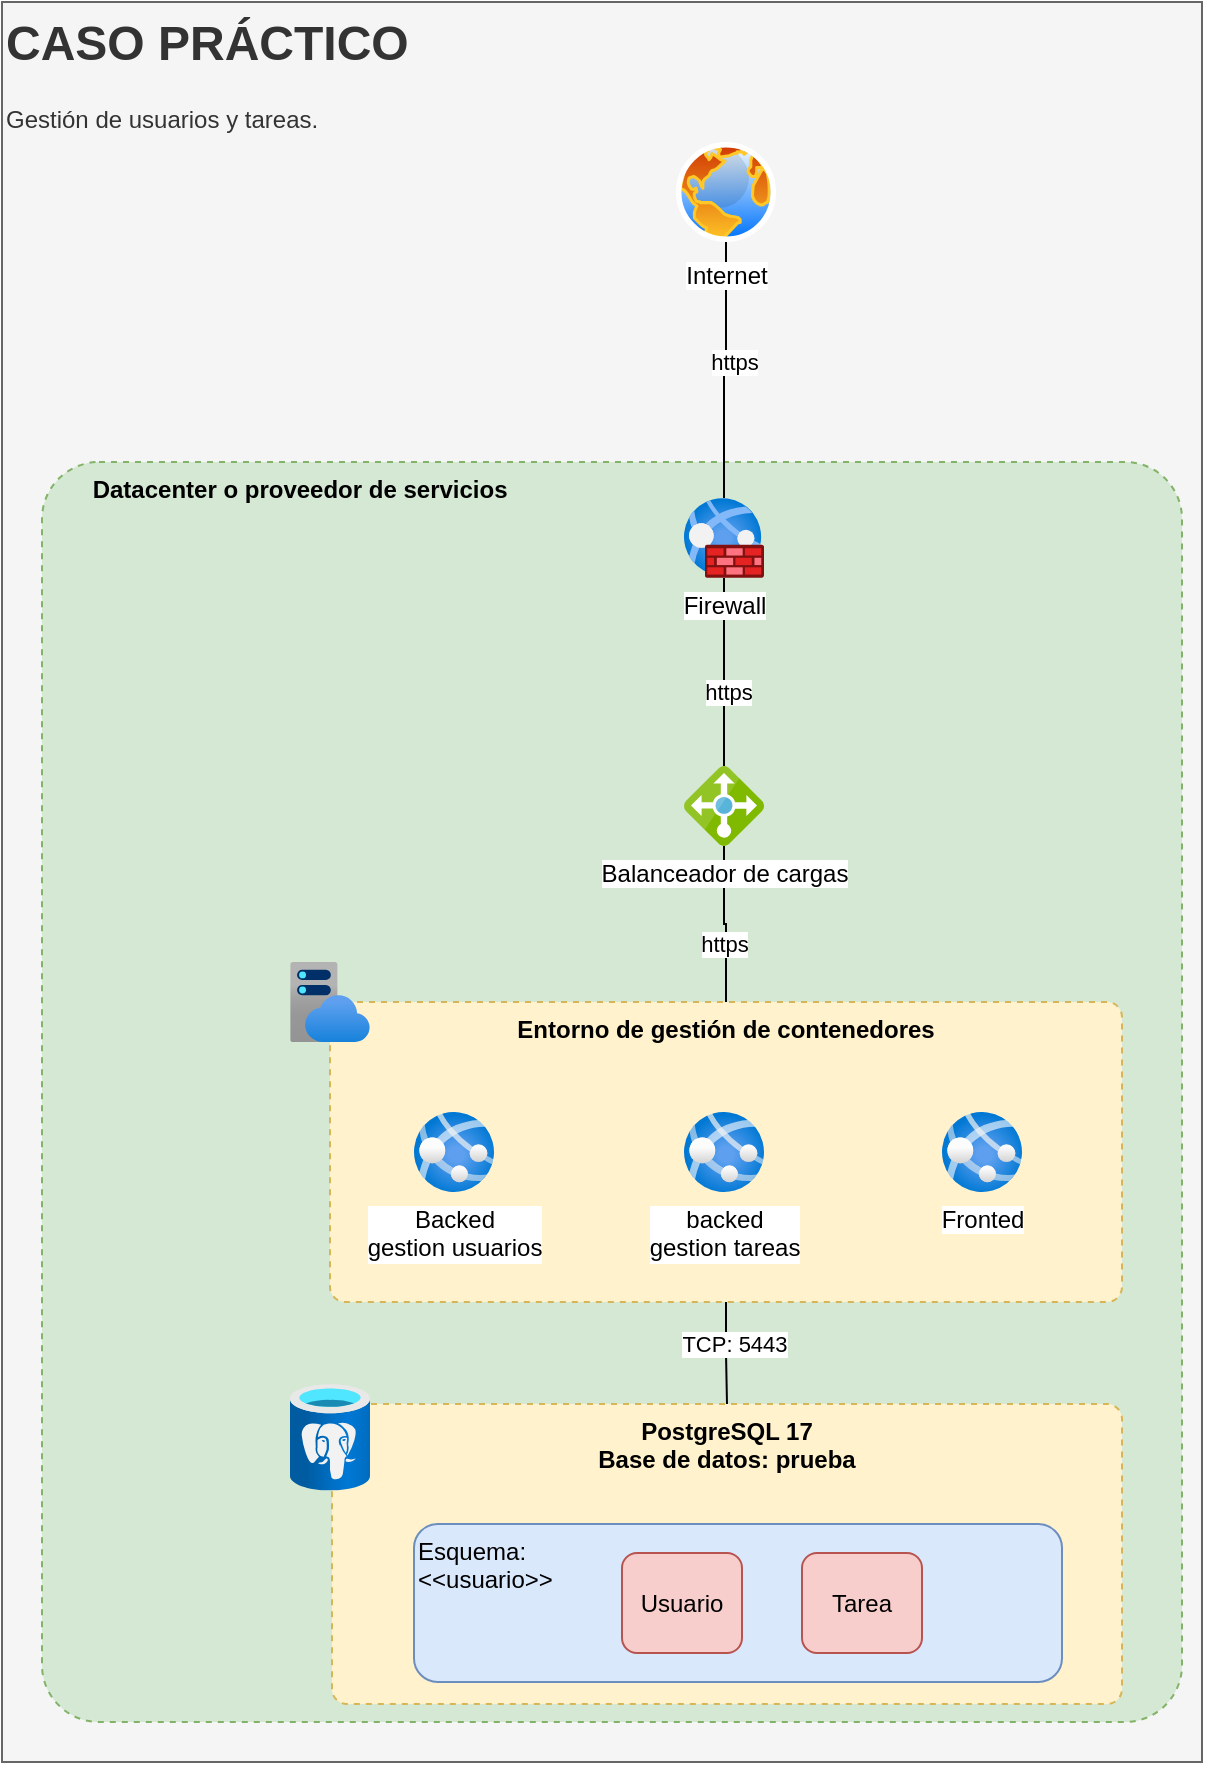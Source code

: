 <mxfile version="28.2.5" pages="2">
  <diagram name="Caso practico 1" id="AglB4xnbbrw0YyVzVnAK">
    <mxGraphModel dx="1720" dy="931" grid="1" gridSize="10" guides="1" tooltips="1" connect="1" arrows="1" fold="1" page="1" pageScale="1" pageWidth="4681" pageHeight="3300" math="0" shadow="0">
      <root>
        <mxCell id="0" />
        <mxCell id="1" parent="0" />
        <mxCell id="J9VA7IRSwFvSvSfeFG77-2" value="&lt;h1 style=&quot;margin-top: 0px;&quot;&gt;CASO PRÁCTICO&lt;/h1&gt;&lt;p&gt;Gestión de usuarios y tareas.&lt;/p&gt;" style="text;html=1;whiteSpace=wrap;overflow=hidden;rounded=0;strokeColor=#666666;fillColor=#f5f5f5;fontColor=#333333;" vertex="1" parent="1">
          <mxGeometry x="10" y="10" width="600" height="880" as="geometry" />
        </mxCell>
        <mxCell id="J9VA7IRSwFvSvSfeFG77-1" value="&amp;nbsp; &amp;nbsp; &amp;nbsp; &amp;nbsp;Datacenter o proveedor de servicios" style="rounded=1;whiteSpace=wrap;html=1;dashed=1;fillColor=#d5e8d4;arcSize=5;align=left;verticalAlign=top;fontStyle=1;strokeColor=#82b366;" vertex="1" parent="1">
          <mxGeometry x="30" y="240" width="570" height="630" as="geometry" />
        </mxCell>
        <mxCell id="J9VA7IRSwFvSvSfeFG77-8" style="edgeStyle=orthogonalEdgeStyle;rounded=0;orthogonalLoop=1;jettySize=auto;html=1;endArrow=none;endFill=0;" edge="1" parent="1" source="J9VA7IRSwFvSvSfeFG77-7" target="J9VA7IRSwFvSvSfeFG77-3">
          <mxGeometry relative="1" as="geometry" />
        </mxCell>
        <mxCell id="J9VA7IRSwFvSvSfeFG77-15" value="https" style="edgeLabel;html=1;align=center;verticalAlign=middle;resizable=0;points=[];" vertex="1" connectable="0" parent="J9VA7IRSwFvSvSfeFG77-8">
          <mxGeometry x="-0.265" y="1" relative="1" as="geometry">
            <mxPoint as="offset" />
          </mxGeometry>
        </mxCell>
        <mxCell id="J9VA7IRSwFvSvSfeFG77-19" style="edgeStyle=orthogonalEdgeStyle;rounded=0;orthogonalLoop=1;jettySize=auto;html=1;endArrow=none;endFill=0;" edge="1" parent="1" source="J9VA7IRSwFvSvSfeFG77-7" target="J9VA7IRSwFvSvSfeFG77-14">
          <mxGeometry relative="1" as="geometry" />
        </mxCell>
        <mxCell id="J9VA7IRSwFvSvSfeFG77-20" value="TCP: 5443" style="edgeLabel;html=1;align=center;verticalAlign=middle;resizable=0;points=[];" vertex="1" connectable="0" parent="J9VA7IRSwFvSvSfeFG77-19">
          <mxGeometry x="-0.195" y="4" relative="1" as="geometry">
            <mxPoint as="offset" />
          </mxGeometry>
        </mxCell>
        <mxCell id="J9VA7IRSwFvSvSfeFG77-7" value="Entorno de gestión de contenedores" style="rounded=1;whiteSpace=wrap;html=1;dashed=1;fillColor=#fff2cc;arcSize=5;align=center;verticalAlign=top;fontStyle=1;strokeColor=#d6b656;" vertex="1" parent="1">
          <mxGeometry x="174" y="510" width="396" height="150" as="geometry" />
        </mxCell>
        <mxCell id="J9VA7IRSwFvSvSfeFG77-3" value="Balanceador de cargas" style="image;sketch=0;aspect=fixed;html=1;points=[];align=center;fontSize=12;image=img/lib/mscae/Load_Balancer_feature.svg;" vertex="1" parent="1">
          <mxGeometry x="351" y="392" width="40" height="40" as="geometry" />
        </mxCell>
        <mxCell id="J9VA7IRSwFvSvSfeFG77-9" style="edgeStyle=orthogonalEdgeStyle;rounded=0;orthogonalLoop=1;jettySize=auto;html=1;endArrow=none;endFill=0;" edge="1" parent="1" source="J9VA7IRSwFvSvSfeFG77-4" target="J9VA7IRSwFvSvSfeFG77-3">
          <mxGeometry relative="1" as="geometry" />
        </mxCell>
        <mxCell id="J9VA7IRSwFvSvSfeFG77-17" value="https" style="edgeLabel;html=1;align=center;verticalAlign=middle;resizable=0;points=[];" vertex="1" connectable="0" parent="J9VA7IRSwFvSvSfeFG77-9">
          <mxGeometry x="0.204" y="2" relative="1" as="geometry">
            <mxPoint as="offset" />
          </mxGeometry>
        </mxCell>
        <mxCell id="J9VA7IRSwFvSvSfeFG77-4" value="Firewall" style="image;aspect=fixed;html=1;points=[];align=center;fontSize=12;image=img/lib/azure2/networking/Web_Application_Firewall_Policies_WAF.svg;" vertex="1" parent="1">
          <mxGeometry x="351" y="258" width="40" height="40" as="geometry" />
        </mxCell>
        <mxCell id="J9VA7IRSwFvSvSfeFG77-5" value="" style="image;aspect=fixed;html=1;points=[];align=center;fontSize=12;image=img/lib/azure2/app_services/App_Service_Plans.svg;" vertex="1" parent="1">
          <mxGeometry x="154" y="490" width="40" height="40" as="geometry" />
        </mxCell>
        <mxCell id="J9VA7IRSwFvSvSfeFG77-6" value="&lt;div&gt;Backed&lt;/div&gt;gestion&amp;nbsp;&lt;span style=&quot;background-color: light-dark(#ffffff, var(--ge-dark-color, #121212)); color: light-dark(rgb(0, 0, 0), rgb(255, 255, 255));&quot;&gt;usuarios&lt;/span&gt;" style="image;aspect=fixed;html=1;points=[];align=center;fontSize=12;image=img/lib/azure2/app_services/App_Services.svg;" vertex="1" parent="1">
          <mxGeometry x="216" y="565" width="40" height="40" as="geometry" />
        </mxCell>
        <mxCell id="J9VA7IRSwFvSvSfeFG77-11" style="edgeStyle=orthogonalEdgeStyle;rounded=0;orthogonalLoop=1;jettySize=auto;html=1;endArrow=none;endFill=0;" edge="1" parent="1" source="J9VA7IRSwFvSvSfeFG77-10" target="J9VA7IRSwFvSvSfeFG77-4">
          <mxGeometry relative="1" as="geometry" />
        </mxCell>
        <mxCell id="J9VA7IRSwFvSvSfeFG77-16" value="https" style="edgeLabel;html=1;align=center;verticalAlign=middle;resizable=0;points=[];" vertex="1" connectable="0" parent="J9VA7IRSwFvSvSfeFG77-11">
          <mxGeometry x="-0.383" y="4" relative="1" as="geometry">
            <mxPoint y="20" as="offset" />
          </mxGeometry>
        </mxCell>
        <mxCell id="J9VA7IRSwFvSvSfeFG77-10" value="Internet" style="image;aspect=fixed;perimeter=ellipsePerimeter;html=1;align=center;shadow=0;dashed=0;spacingTop=3;image=img/lib/active_directory/internet_globe.svg;" vertex="1" parent="1">
          <mxGeometry x="347" y="80" width="50" height="50" as="geometry" />
        </mxCell>
        <mxCell id="J9VA7IRSwFvSvSfeFG77-12" value="&lt;div&gt;backed&lt;/div&gt;gestion&amp;nbsp;&lt;span style=&quot;background-color: light-dark(#ffffff, var(--ge-dark-color, #121212)); color: light-dark(rgb(0, 0, 0), rgb(255, 255, 255));&quot;&gt;tareas&lt;/span&gt;" style="image;aspect=fixed;html=1;points=[];align=center;fontSize=12;image=img/lib/azure2/app_services/App_Services.svg;" vertex="1" parent="1">
          <mxGeometry x="351" y="565" width="40" height="40" as="geometry" />
        </mxCell>
        <mxCell id="J9VA7IRSwFvSvSfeFG77-14" value="PostgreSQL 17&lt;div&gt;Base de datos: prueba&lt;/div&gt;" style="rounded=1;whiteSpace=wrap;html=1;dashed=1;fillColor=#fff2cc;arcSize=5;align=center;verticalAlign=top;fontStyle=1;strokeColor=#d6b656;" vertex="1" parent="1">
          <mxGeometry x="175" y="711" width="395" height="150" as="geometry" />
        </mxCell>
        <mxCell id="J9VA7IRSwFvSvSfeFG77-13" value="" style="image;aspect=fixed;html=1;points=[];align=center;fontSize=12;image=img/lib/azure2/databases/Azure_Database_PostgreSQL_Server.svg;" vertex="1" parent="1">
          <mxGeometry x="154" y="701" width="40" height="53.33" as="geometry" />
        </mxCell>
        <mxCell id="J9VA7IRSwFvSvSfeFG77-18" value="Esquema:&lt;div&gt;&amp;lt;&amp;lt;usuario&amp;gt;&amp;gt;&lt;/div&gt;" style="rounded=1;whiteSpace=wrap;html=1;fillColor=#dae8fc;strokeColor=#6c8ebf;align=left;verticalAlign=top;" vertex="1" parent="1">
          <mxGeometry x="216" y="771" width="324" height="79" as="geometry" />
        </mxCell>
        <mxCell id="J9VA7IRSwFvSvSfeFG77-21" value="Fronted" style="image;aspect=fixed;html=1;points=[];align=center;fontSize=12;image=img/lib/azure2/app_services/App_Services.svg;" vertex="1" parent="1">
          <mxGeometry x="480" y="565" width="40" height="40" as="geometry" />
        </mxCell>
        <mxCell id="J9VA7IRSwFvSvSfeFG77-22" value="Usuario" style="rounded=1;whiteSpace=wrap;html=1;fillColor=#f8cecc;strokeColor=#b85450;" vertex="1" parent="1">
          <mxGeometry x="320" y="785.5" width="60" height="50" as="geometry" />
        </mxCell>
        <mxCell id="J9VA7IRSwFvSvSfeFG77-23" value="Tarea" style="rounded=1;whiteSpace=wrap;html=1;fillColor=#f8cecc;strokeColor=#b85450;" vertex="1" parent="1">
          <mxGeometry x="410" y="785.5" width="60" height="50" as="geometry" />
        </mxCell>
      </root>
    </mxGraphModel>
  </diagram>
  <diagram name="Caso practico 2" id="Q4tWHvstFadUi-nsmzZa">
    <mxGraphModel dx="1605" dy="869" grid="1" gridSize="10" guides="1" tooltips="1" connect="1" arrows="1" fold="1" page="1" pageScale="1" pageWidth="4681" pageHeight="3300" math="0" shadow="0">
      <root>
        <mxCell id="0E5jNYwYqhpgq1x1zX4c-0" />
        <mxCell id="0E5jNYwYqhpgq1x1zX4c-1" parent="0E5jNYwYqhpgq1x1zX4c-0" />
        <mxCell id="0E5jNYwYqhpgq1x1zX4c-2" value="&lt;h1 style=&quot;margin-top: 0px;&quot;&gt;CASO PRÁCTICO&lt;/h1&gt;&lt;p&gt;Gestión de usuarios y tareas.&lt;/p&gt;" style="text;html=1;whiteSpace=wrap;overflow=hidden;rounded=0;strokeColor=#666666;fillColor=#f5f5f5;fontColor=#333333;" vertex="1" parent="0E5jNYwYqhpgq1x1zX4c-1">
          <mxGeometry x="10" y="10" width="1000" height="1050" as="geometry" />
        </mxCell>
        <mxCell id="0E5jNYwYqhpgq1x1zX4c-3" value="&amp;nbsp; &amp;nbsp; &amp;nbsp; &amp;nbsp;Datacenter o proveedor de servicios" style="rounded=1;whiteSpace=wrap;html=1;dashed=1;fillColor=#d5e8d4;arcSize=5;align=left;verticalAlign=top;fontStyle=1;strokeColor=#82b366;" vertex="1" parent="0E5jNYwYqhpgq1x1zX4c-1">
          <mxGeometry x="30" y="240" width="960" height="790" as="geometry" />
        </mxCell>
        <mxCell id="0E5jNYwYqhpgq1x1zX4c-4" style="edgeStyle=orthogonalEdgeStyle;rounded=0;orthogonalLoop=1;jettySize=auto;html=1;endArrow=none;endFill=0;" edge="1" parent="0E5jNYwYqhpgq1x1zX4c-1" source="0E5jNYwYqhpgq1x1zX4c-8" target="vOeEtIz3hiQb2G9OzaR7-10">
          <mxGeometry relative="1" as="geometry">
            <mxPoint x="500.571" y="554" as="targetPoint" />
          </mxGeometry>
        </mxCell>
        <mxCell id="0E5jNYwYqhpgq1x1zX4c-5" value="https" style="edgeLabel;html=1;align=center;verticalAlign=middle;resizable=0;points=[];" vertex="1" connectable="0" parent="0E5jNYwYqhpgq1x1zX4c-4">
          <mxGeometry x="-0.265" y="1" relative="1" as="geometry">
            <mxPoint as="offset" />
          </mxGeometry>
        </mxCell>
        <mxCell id="0E5jNYwYqhpgq1x1zX4c-6" style="edgeStyle=orthogonalEdgeStyle;rounded=0;orthogonalLoop=1;jettySize=auto;html=1;endArrow=none;endFill=0;" edge="1" parent="0E5jNYwYqhpgq1x1zX4c-1" source="0E5jNYwYqhpgq1x1zX4c-8" target="0E5jNYwYqhpgq1x1zX4c-19">
          <mxGeometry relative="1" as="geometry" />
        </mxCell>
        <mxCell id="0E5jNYwYqhpgq1x1zX4c-7" value="TCP: 5443" style="edgeLabel;html=1;align=center;verticalAlign=middle;resizable=0;points=[];" vertex="1" connectable="0" parent="0E5jNYwYqhpgq1x1zX4c-6">
          <mxGeometry x="-0.195" y="4" relative="1" as="geometry">
            <mxPoint as="offset" />
          </mxGeometry>
        </mxCell>
        <mxCell id="0E5jNYwYqhpgq1x1zX4c-8" value="Entorno de gestión de contenedores" style="rounded=1;whiteSpace=wrap;html=1;dashed=1;fillColor=#fff2cc;arcSize=5;align=center;verticalAlign=top;fontStyle=1;strokeColor=#d6b656;" vertex="1" parent="0E5jNYwYqhpgq1x1zX4c-1">
          <mxGeometry x="302" y="600" width="396" height="190" as="geometry" />
        </mxCell>
        <mxCell id="0E5jNYwYqhpgq1x1zX4c-10" style="edgeStyle=orthogonalEdgeStyle;rounded=0;orthogonalLoop=1;jettySize=auto;html=1;endArrow=none;endFill=0;" edge="1" parent="0E5jNYwYqhpgq1x1zX4c-1" source="0E5jNYwYqhpgq1x1zX4c-12" target="vOeEtIz3hiQb2G9OzaR7-5">
          <mxGeometry relative="1" as="geometry">
            <mxPoint x="500" y="360" as="targetPoint" />
          </mxGeometry>
        </mxCell>
        <mxCell id="0E5jNYwYqhpgq1x1zX4c-11" value="https" style="edgeLabel;html=1;align=center;verticalAlign=middle;resizable=0;points=[];" vertex="1" connectable="0" parent="0E5jNYwYqhpgq1x1zX4c-10">
          <mxGeometry x="0.204" y="2" relative="1" as="geometry">
            <mxPoint as="offset" />
          </mxGeometry>
        </mxCell>
        <mxCell id="0E5jNYwYqhpgq1x1zX4c-12" value="Firewall" style="image;aspect=fixed;html=1;points=[];align=center;fontSize=12;image=img/lib/azure2/networking/Web_Application_Firewall_Policies_WAF.svg;" vertex="1" parent="0E5jNYwYqhpgq1x1zX4c-1">
          <mxGeometry x="480" y="258" width="40" height="40" as="geometry" />
        </mxCell>
        <mxCell id="0E5jNYwYqhpgq1x1zX4c-13" value="" style="image;aspect=fixed;html=1;points=[];align=center;fontSize=12;image=img/lib/azure2/app_services/App_Service_Plans.svg;" vertex="1" parent="0E5jNYwYqhpgq1x1zX4c-1">
          <mxGeometry x="284" y="585" width="40" height="40" as="geometry" />
        </mxCell>
        <mxCell id="0E5jNYwYqhpgq1x1zX4c-14" value="&lt;div&gt;Backed&lt;/div&gt;gestion&amp;nbsp;&lt;span style=&quot;background-color: light-dark(#ffffff, var(--ge-dark-color, #121212)); color: light-dark(rgb(0, 0, 0), rgb(255, 255, 255));&quot;&gt;1&lt;/span&gt;" style="image;aspect=fixed;html=1;points=[];align=center;fontSize=12;image=img/lib/azure2/app_services/App_Services.svg;" vertex="1" parent="0E5jNYwYqhpgq1x1zX4c-1">
          <mxGeometry x="345" y="655" width="40" height="40" as="geometry" />
        </mxCell>
        <mxCell id="0E5jNYwYqhpgq1x1zX4c-15" style="edgeStyle=orthogonalEdgeStyle;rounded=0;orthogonalLoop=1;jettySize=auto;html=1;endArrow=none;endFill=0;" edge="1" parent="0E5jNYwYqhpgq1x1zX4c-1" source="0E5jNYwYqhpgq1x1zX4c-17" target="0E5jNYwYqhpgq1x1zX4c-12">
          <mxGeometry relative="1" as="geometry" />
        </mxCell>
        <mxCell id="0E5jNYwYqhpgq1x1zX4c-16" value="https" style="edgeLabel;html=1;align=center;verticalAlign=middle;resizable=0;points=[];" vertex="1" connectable="0" parent="0E5jNYwYqhpgq1x1zX4c-15">
          <mxGeometry x="-0.383" y="4" relative="1" as="geometry">
            <mxPoint y="20" as="offset" />
          </mxGeometry>
        </mxCell>
        <mxCell id="0E5jNYwYqhpgq1x1zX4c-17" value="Internet" style="image;aspect=fixed;perimeter=ellipsePerimeter;html=1;align=center;shadow=0;dashed=0;spacingTop=3;image=img/lib/active_directory/internet_globe.svg;" vertex="1" parent="0E5jNYwYqhpgq1x1zX4c-1">
          <mxGeometry x="476" y="80" width="50" height="50" as="geometry" />
        </mxCell>
        <mxCell id="0E5jNYwYqhpgq1x1zX4c-18" value="&lt;div&gt;backed&lt;/div&gt;gestion 2" style="image;aspect=fixed;html=1;points=[];align=center;fontSize=12;image=img/lib/azure2/app_services/App_Services.svg;" vertex="1" parent="0E5jNYwYqhpgq1x1zX4c-1">
          <mxGeometry x="433" y="655" width="40" height="40" as="geometry" />
        </mxCell>
        <mxCell id="0E5jNYwYqhpgq1x1zX4c-19" value="PostgreSQL 17&lt;div&gt;Base de datos: prueba&lt;/div&gt;" style="rounded=1;whiteSpace=wrap;html=1;dashed=1;fillColor=#fff2cc;arcSize=5;align=center;verticalAlign=top;fontStyle=1;strokeColor=#d6b656;" vertex="1" parent="0E5jNYwYqhpgq1x1zX4c-1">
          <mxGeometry x="304" y="841" width="395" height="150" as="geometry" />
        </mxCell>
        <mxCell id="0E5jNYwYqhpgq1x1zX4c-20" value="" style="image;aspect=fixed;html=1;points=[];align=center;fontSize=12;image=img/lib/azure2/databases/Azure_Database_PostgreSQL_Server.svg;" vertex="1" parent="0E5jNYwYqhpgq1x1zX4c-1">
          <mxGeometry x="283" y="831" width="40" height="53.33" as="geometry" />
        </mxCell>
        <mxCell id="0E5jNYwYqhpgq1x1zX4c-21" value="Esquema:&lt;div&gt;&amp;lt;&amp;lt;usuario&amp;gt;&amp;gt;&lt;/div&gt;" style="rounded=1;whiteSpace=wrap;html=1;fillColor=#dae8fc;strokeColor=#6c8ebf;align=left;verticalAlign=top;" vertex="1" parent="0E5jNYwYqhpgq1x1zX4c-1">
          <mxGeometry x="345" y="901" width="324" height="79" as="geometry" />
        </mxCell>
        <mxCell id="0E5jNYwYqhpgq1x1zX4c-22" value="Fronted" style="image;aspect=fixed;html=1;points=[];align=center;fontSize=12;image=img/lib/azure2/app_services/App_Services.svg;" vertex="1" parent="0E5jNYwYqhpgq1x1zX4c-1">
          <mxGeometry x="609" y="655" width="40" height="40" as="geometry" />
        </mxCell>
        <mxCell id="0E5jNYwYqhpgq1x1zX4c-24" value="Tablas" style="rounded=1;whiteSpace=wrap;html=1;fillColor=#f8cecc;strokeColor=#b85450;" vertex="1" parent="0E5jNYwYqhpgq1x1zX4c-1">
          <mxGeometry x="471.5" y="915.5" width="60" height="50" as="geometry" />
        </mxCell>
        <mxCell id="vOeEtIz3hiQb2G9OzaR7-0" value="Servidor aplicación actual" style="rounded=1;whiteSpace=wrap;html=1;dashed=1;fillColor=#fff2cc;arcSize=5;align=center;verticalAlign=top;fontStyle=1;strokeColor=#d6b656;" vertex="1" parent="0E5jNYwYqhpgq1x1zX4c-1">
          <mxGeometry x="739" y="600" width="221" height="190" as="geometry" />
        </mxCell>
        <mxCell id="vOeEtIz3hiQb2G9OzaR7-1" value="" style="image;aspect=fixed;html=1;points=[];align=center;fontSize=12;image=img/lib/azure2/compute/Virtual_Machine.svg;" vertex="1" parent="0E5jNYwYqhpgq1x1zX4c-1">
          <mxGeometry x="729" y="587.9" width="40" height="37.1" as="geometry" />
        </mxCell>
        <mxCell id="vOeEtIz3hiQb2G9OzaR7-2" value="App&lt;div&gt;Monolito&lt;/div&gt;" style="image;aspect=fixed;html=1;points=[];align=center;fontSize=12;image=img/lib/azure2/general/Code.svg;" vertex="1" parent="0E5jNYwYqhpgq1x1zX4c-1">
          <mxGeometry x="790" y="658.75" width="40" height="32.5" as="geometry" />
        </mxCell>
        <mxCell id="vOeEtIz3hiQb2G9OzaR7-3" value="API" style="image;aspect=fixed;html=1;points=[];align=center;fontSize=12;image=img/lib/azure2/general/Code.svg;" vertex="1" parent="0E5jNYwYqhpgq1x1zX4c-1">
          <mxGeometry x="890" y="658.75" width="40" height="32.5" as="geometry" />
        </mxCell>
        <mxCell id="vOeEtIz3hiQb2G9OzaR7-9" style="edgeStyle=orthogonalEdgeStyle;rounded=0;orthogonalLoop=1;jettySize=auto;html=1;endArrow=none;endFill=0;" edge="1" parent="0E5jNYwYqhpgq1x1zX4c-1" source="vOeEtIz3hiQb2G9OzaR7-5" target="vOeEtIz3hiQb2G9OzaR7-0">
          <mxGeometry relative="1" as="geometry" />
        </mxCell>
        <mxCell id="vOeEtIz3hiQb2G9OzaR7-13" style="edgeStyle=orthogonalEdgeStyle;rounded=0;orthogonalLoop=1;jettySize=auto;html=1;endSize=7;endArrow=none;endFill=0;" edge="1" parent="0E5jNYwYqhpgq1x1zX4c-1" source="vOeEtIz3hiQb2G9OzaR7-5" target="vOeEtIz3hiQb2G9OzaR7-10">
          <mxGeometry relative="1" as="geometry" />
        </mxCell>
        <mxCell id="vOeEtIz3hiQb2G9OzaR7-16" style="edgeStyle=orthogonalEdgeStyle;rounded=0;orthogonalLoop=1;jettySize=auto;html=1;endArrow=none;endFill=0;" edge="1" parent="0E5jNYwYqhpgq1x1zX4c-1" source="vOeEtIz3hiQb2G9OzaR7-5" target="vOeEtIz3hiQb2G9OzaR7-14">
          <mxGeometry relative="1" as="geometry" />
        </mxCell>
        <mxCell id="vOeEtIz3hiQb2G9OzaR7-5" value="API Gateway" style="image;aspect=fixed;html=1;points=[];align=left;fontSize=12;image=img/lib/azure2/networking/Application_Gateways.svg;labelPosition=right;verticalLabelPosition=middle;verticalAlign=middle;" vertex="1" parent="0E5jNYwYqhpgq1x1zX4c-1">
          <mxGeometry x="468.5" y="360" width="64" height="64" as="geometry" />
        </mxCell>
        <mxCell id="vOeEtIz3hiQb2G9OzaR7-8" value="&lt;div&gt;backed&lt;/div&gt;gestion 3" style="image;aspect=fixed;html=1;points=[];align=center;fontSize=12;image=img/lib/azure2/app_services/App_Services.svg;" vertex="1" parent="0E5jNYwYqhpgq1x1zX4c-1">
          <mxGeometry x="521" y="655" width="40" height="40" as="geometry" />
        </mxCell>
        <mxCell id="vOeEtIz3hiQb2G9OzaR7-10" value="" style="image;aspect=fixed;html=1;points=[];align=center;fontSize=12;image=img/lib/azure2/networking/Application_Gateway_Containers.svg;" vertex="1" parent="0E5jNYwYqhpgq1x1zX4c-1">
          <mxGeometry x="480" y="497" width="40" height="37.79" as="geometry" />
        </mxCell>
        <mxCell id="vOeEtIz3hiQb2G9OzaR7-14" value="Esquema de autenticacion&lt;div&gt;autorización&lt;/div&gt;&lt;div&gt;IAM&lt;/div&gt;" style="image;aspect=fixed;html=1;points=[];align=center;fontSize=12;image=img/lib/azure2/identity/Managed_Identities.svg;" vertex="1" parent="0E5jNYwYqhpgq1x1zX4c-1">
          <mxGeometry x="200" y="358" width="68" height="66" as="geometry" />
        </mxCell>
      </root>
    </mxGraphModel>
  </diagram>
</mxfile>
